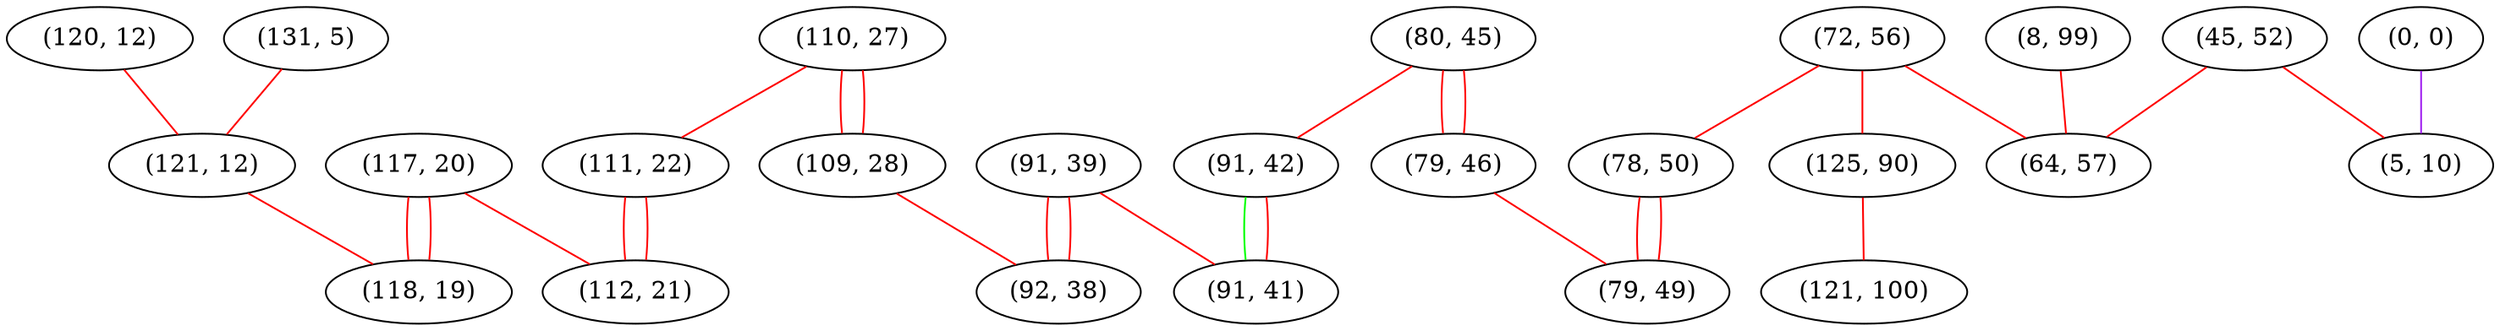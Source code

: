 graph "" {
"(117, 20)";
"(72, 56)";
"(110, 27)";
"(91, 39)";
"(80, 45)";
"(111, 22)";
"(109, 28)";
"(45, 52)";
"(8, 99)";
"(0, 0)";
"(78, 50)";
"(91, 42)";
"(120, 12)";
"(125, 90)";
"(92, 38)";
"(131, 5)";
"(5, 10)";
"(121, 100)";
"(64, 57)";
"(121, 12)";
"(118, 19)";
"(112, 21)";
"(79, 46)";
"(91, 41)";
"(79, 49)";
"(117, 20)" -- "(118, 19)"  [color=red, key=0, weight=1];
"(117, 20)" -- "(118, 19)"  [color=red, key=1, weight=1];
"(117, 20)" -- "(112, 21)"  [color=red, key=0, weight=1];
"(72, 56)" -- "(64, 57)"  [color=red, key=0, weight=1];
"(72, 56)" -- "(78, 50)"  [color=red, key=0, weight=1];
"(72, 56)" -- "(125, 90)"  [color=red, key=0, weight=1];
"(110, 27)" -- "(109, 28)"  [color=red, key=0, weight=1];
"(110, 27)" -- "(109, 28)"  [color=red, key=1, weight=1];
"(110, 27)" -- "(111, 22)"  [color=red, key=0, weight=1];
"(91, 39)" -- "(91, 41)"  [color=red, key=0, weight=1];
"(91, 39)" -- "(92, 38)"  [color=red, key=0, weight=1];
"(91, 39)" -- "(92, 38)"  [color=red, key=1, weight=1];
"(80, 45)" -- "(79, 46)"  [color=red, key=0, weight=1];
"(80, 45)" -- "(79, 46)"  [color=red, key=1, weight=1];
"(80, 45)" -- "(91, 42)"  [color=red, key=0, weight=1];
"(111, 22)" -- "(112, 21)"  [color=red, key=0, weight=1];
"(111, 22)" -- "(112, 21)"  [color=red, key=1, weight=1];
"(109, 28)" -- "(92, 38)"  [color=red, key=0, weight=1];
"(45, 52)" -- "(64, 57)"  [color=red, key=0, weight=1];
"(45, 52)" -- "(5, 10)"  [color=red, key=0, weight=1];
"(8, 99)" -- "(64, 57)"  [color=red, key=0, weight=1];
"(0, 0)" -- "(5, 10)"  [color=purple, key=0, weight=4];
"(78, 50)" -- "(79, 49)"  [color=red, key=0, weight=1];
"(78, 50)" -- "(79, 49)"  [color=red, key=1, weight=1];
"(91, 42)" -- "(91, 41)"  [color=green, key=0, weight=2];
"(91, 42)" -- "(91, 41)"  [color=red, key=1, weight=1];
"(120, 12)" -- "(121, 12)"  [color=red, key=0, weight=1];
"(125, 90)" -- "(121, 100)"  [color=red, key=0, weight=1];
"(131, 5)" -- "(121, 12)"  [color=red, key=0, weight=1];
"(121, 12)" -- "(118, 19)"  [color=red, key=0, weight=1];
"(79, 46)" -- "(79, 49)"  [color=red, key=0, weight=1];
}
